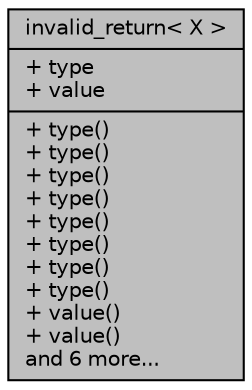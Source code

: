 digraph "invalid_return&lt; X &gt;"
{
  edge [fontname="Helvetica",fontsize="10",labelfontname="Helvetica",labelfontsize="10"];
  node [fontname="Helvetica",fontsize="10",shape=record];
  Node1 [label="{invalid_return\< X \>\n|+ type\l+ value\l|+ type()\l+ type()\l+ type()\l+ type()\l+ type()\l+ type()\l+ type()\l+ type()\l+ value()\l+ value()\land 6 more...\l}",height=0.2,width=0.4,color="black", fillcolor="grey75", style="filled", fontcolor="black"];
}
